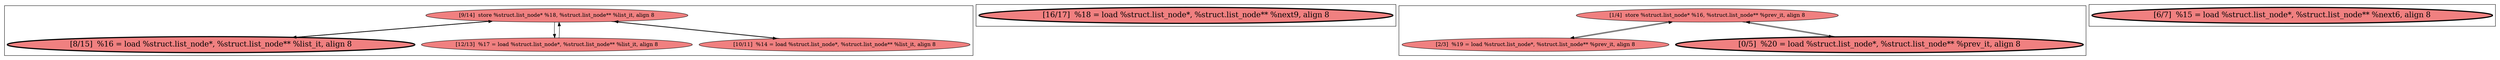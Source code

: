 
digraph G {





subgraph cluster3 {


node492 [fillcolor=lightcoral,label="[9/14]  store %struct.list_node* %18, %struct.list_node** %list_it, align 8",shape=ellipse,style=filled ]
node491 [penwidth=3.0,fontsize=20,fillcolor=lightcoral,label="[8/15]  %16 = load %struct.list_node*, %struct.list_node** %list_it, align 8",shape=ellipse,style=filled ]
node489 [fillcolor=lightcoral,label="[12/13]  %17 = load %struct.list_node*, %struct.list_node** %list_it, align 8",shape=ellipse,style=filled ]
node490 [fillcolor=lightcoral,label="[10/11]  %14 = load %struct.list_node*, %struct.list_node** %list_it, align 8",shape=ellipse,style=filled ]

node490->node492 [ ]
node489->node492 [ ]
node492->node489 [ ]
node492->node490 [ ]
node492->node491 [ ]
node491->node492 [ ]


}

subgraph cluster2 {


node488 [penwidth=3.0,fontsize=20,fillcolor=lightcoral,label="[16/17]  %18 = load %struct.list_node*, %struct.list_node** %next9, align 8",shape=ellipse,style=filled ]



}

subgraph cluster0 {


node486 [fillcolor=lightcoral,label="[1/4]  store %struct.list_node* %16, %struct.list_node** %prev_it, align 8",shape=ellipse,style=filled ]
node484 [fillcolor=lightcoral,label="[2/3]  %19 = load %struct.list_node*, %struct.list_node** %prev_it, align 8",shape=ellipse,style=filled ]
node485 [penwidth=3.0,fontsize=20,fillcolor=lightcoral,label="[0/5]  %20 = load %struct.list_node*, %struct.list_node** %prev_it, align 8",shape=ellipse,style=filled ]

node486->node485 [ ]
node486->node484 [ ]
node485->node486 [ ]
node484->node486 [ ]


}

subgraph cluster1 {


node487 [penwidth=3.0,fontsize=20,fillcolor=lightcoral,label="[6/7]  %15 = load %struct.list_node*, %struct.list_node** %next6, align 8",shape=ellipse,style=filled ]



}

}
